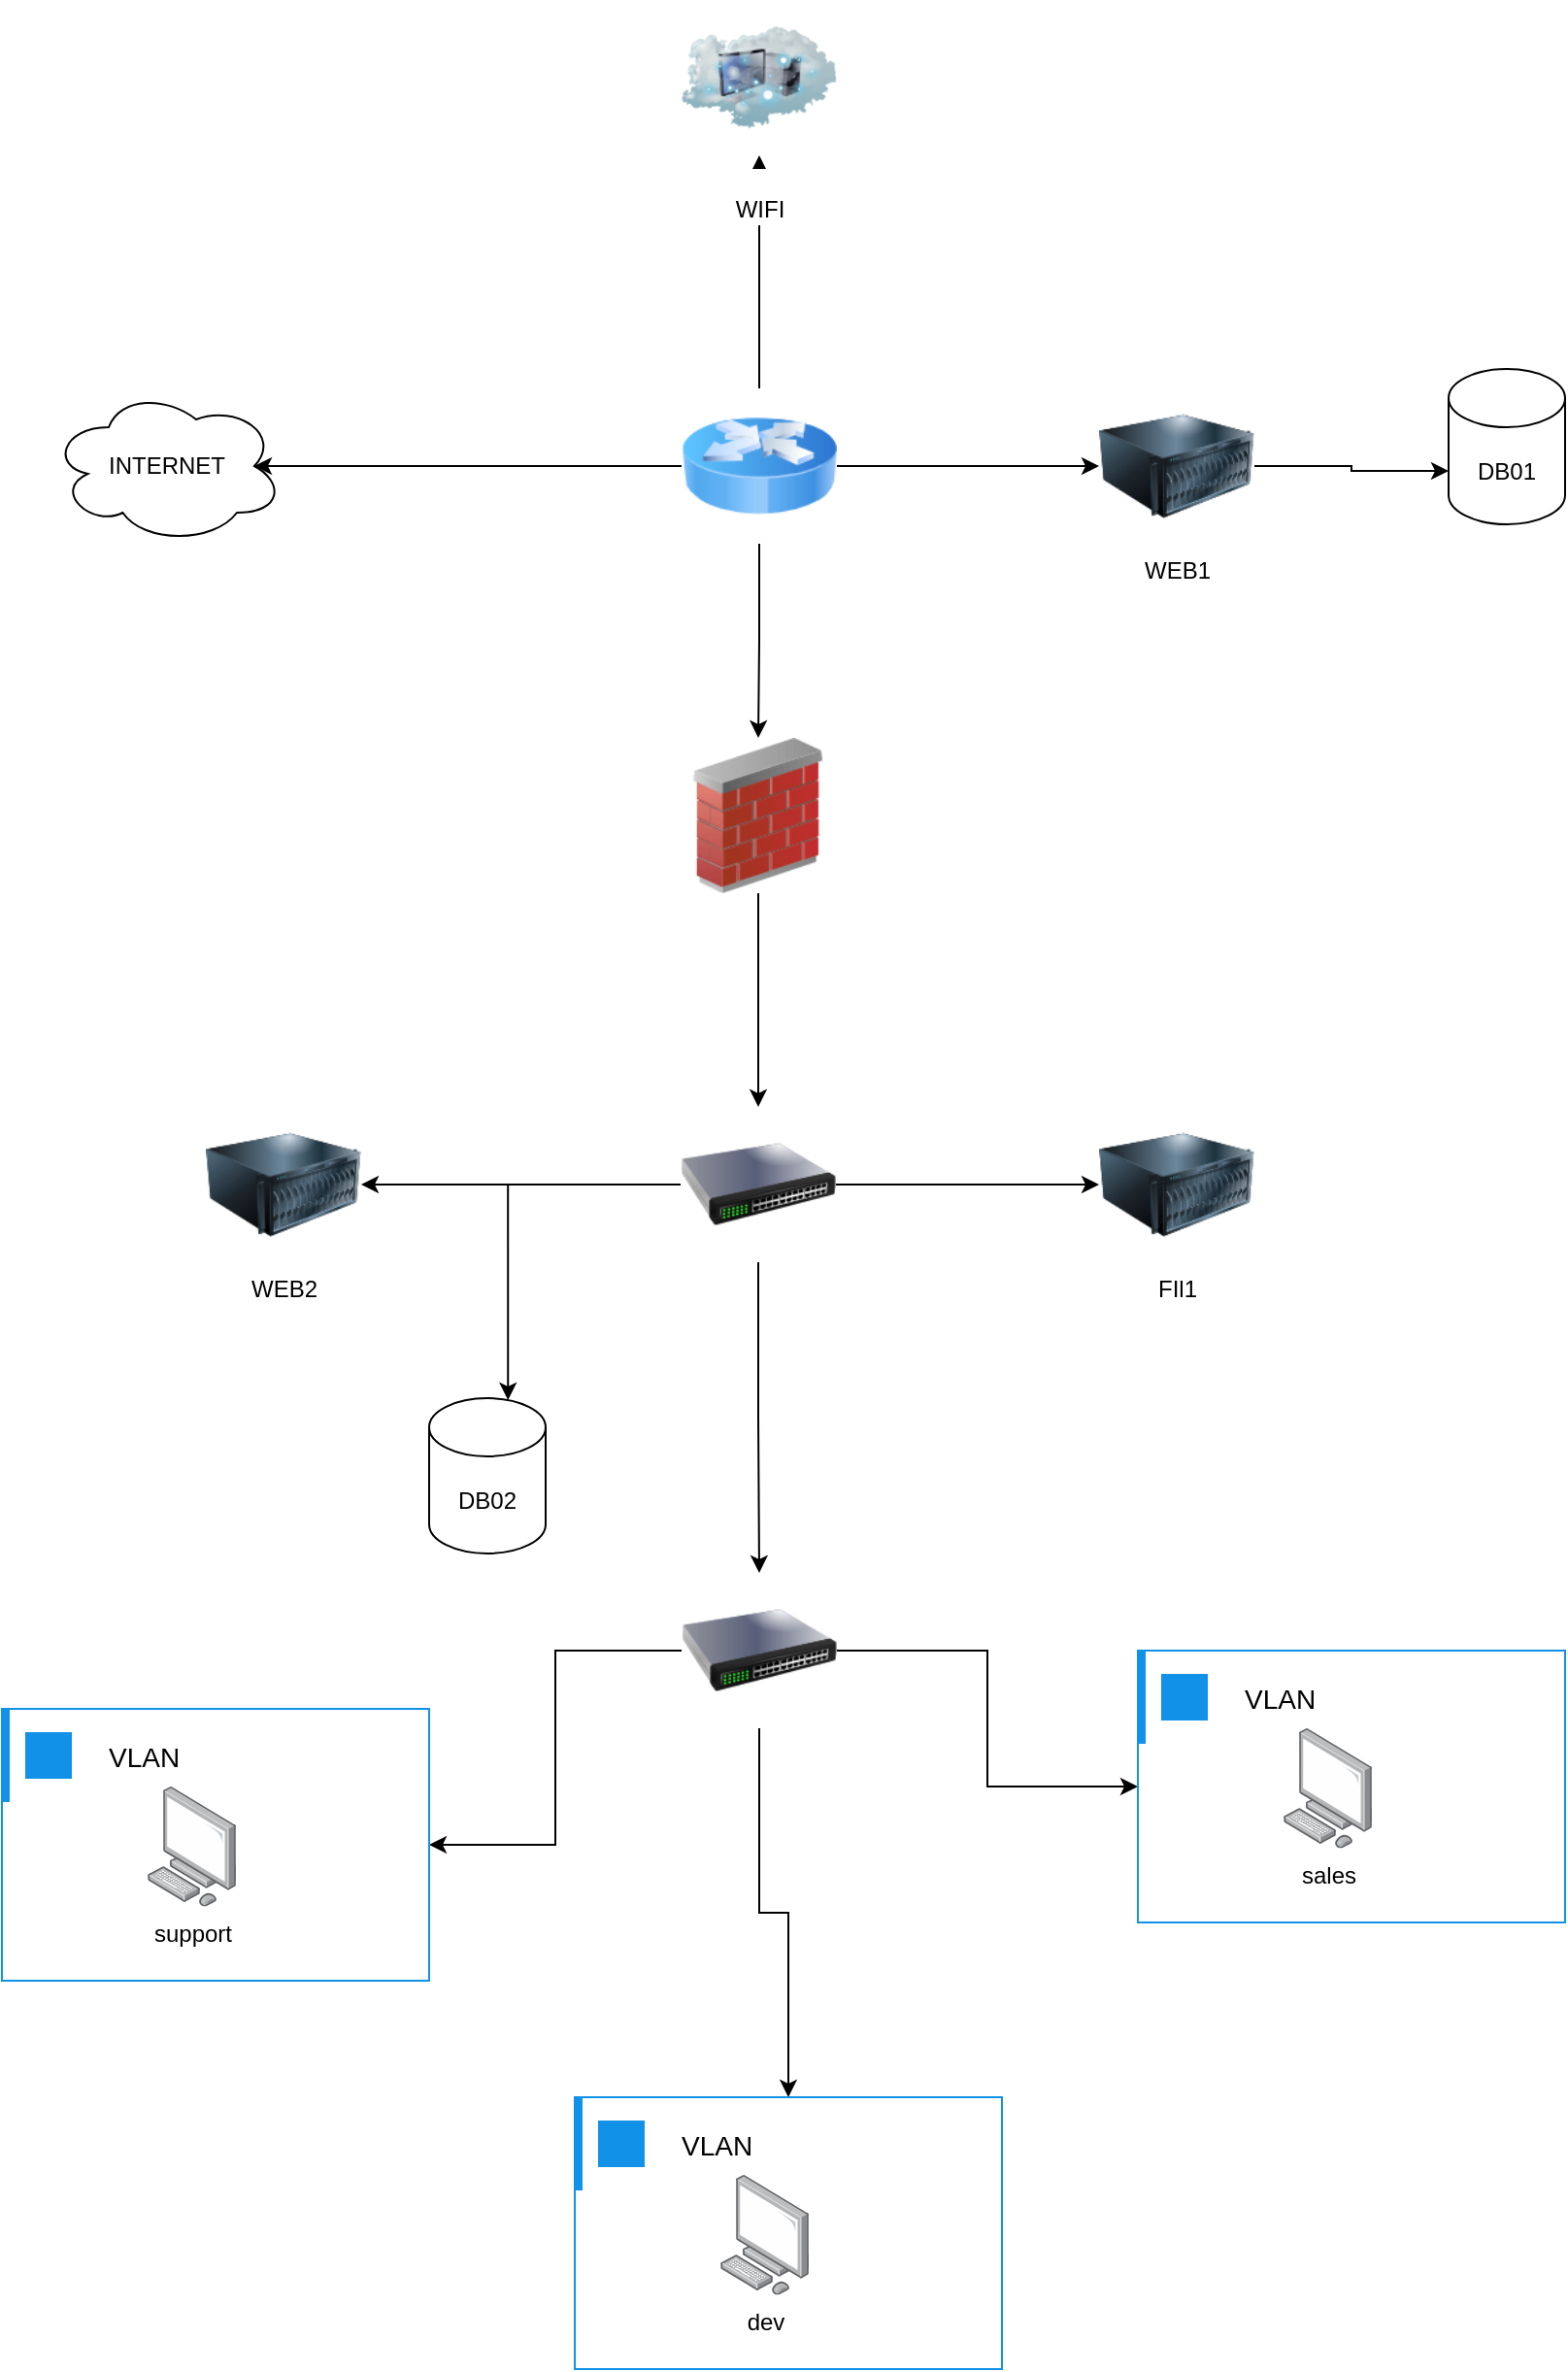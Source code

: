 <mxfile version="24.8.4">
  <diagram name="Page-1" id="W5QsQ4FjaL2E_FefEUa0">
    <mxGraphModel dx="1023" dy="1010" grid="1" gridSize="10" guides="1" tooltips="1" connect="1" arrows="1" fold="1" page="1" pageScale="1" pageWidth="850" pageHeight="1100" math="0" shadow="0">
      <root>
        <mxCell id="0" />
        <mxCell id="1" parent="0" />
        <mxCell id="5UTI0vKw4c0tkYNgeNON-4" value="INTERNET" style="ellipse;shape=cloud;whiteSpace=wrap;html=1;" vertex="1" parent="1">
          <mxGeometry x="230" y="220" width="120" height="80" as="geometry" />
        </mxCell>
        <mxCell id="5UTI0vKw4c0tkYNgeNON-11" value="DB01" style="shape=cylinder3;whiteSpace=wrap;html=1;boundedLbl=1;backgroundOutline=1;size=15;" vertex="1" parent="1">
          <mxGeometry x="950" y="210" width="60" height="80" as="geometry" />
        </mxCell>
        <mxCell id="5UTI0vKw4c0tkYNgeNON-26" style="edgeStyle=orthogonalEdgeStyle;rounded=0;orthogonalLoop=1;jettySize=auto;html=1;" edge="1" parent="1" source="5UTI0vKw4c0tkYNgeNON-16" target="5UTI0vKw4c0tkYNgeNON-25">
          <mxGeometry relative="1" as="geometry" />
        </mxCell>
        <mxCell id="5UTI0vKw4c0tkYNgeNON-16" value="" style="image;html=1;image=img/lib/clip_art/networking/Firewall_02_128x128.png" vertex="1" parent="1">
          <mxGeometry x="554.5" y="400" width="80" height="80" as="geometry" />
        </mxCell>
        <mxCell id="5UTI0vKw4c0tkYNgeNON-21" style="edgeStyle=orthogonalEdgeStyle;rounded=0;orthogonalLoop=1;jettySize=auto;html=1;" edge="1" parent="1" source="5UTI0vKw4c0tkYNgeNON-18" target="5UTI0vKw4c0tkYNgeNON-16">
          <mxGeometry relative="1" as="geometry" />
        </mxCell>
        <mxCell id="5UTI0vKw4c0tkYNgeNON-23" style="edgeStyle=orthogonalEdgeStyle;rounded=0;orthogonalLoop=1;jettySize=auto;html=1;" edge="1" parent="1" source="5UTI0vKw4c0tkYNgeNON-18" target="5UTI0vKw4c0tkYNgeNON-22">
          <mxGeometry relative="1" as="geometry" />
        </mxCell>
        <mxCell id="5UTI0vKw4c0tkYNgeNON-44" style="edgeStyle=orthogonalEdgeStyle;rounded=0;orthogonalLoop=1;jettySize=auto;html=1;entryX=0.5;entryY=1;entryDx=0;entryDy=0;" edge="1" parent="1" source="5UTI0vKw4c0tkYNgeNON-18" target="5UTI0vKw4c0tkYNgeNON-41">
          <mxGeometry relative="1" as="geometry" />
        </mxCell>
        <mxCell id="5UTI0vKw4c0tkYNgeNON-18" value="" style="image;html=1;image=img/lib/clip_art/networking/Router_Icon_128x128.png" vertex="1" parent="1">
          <mxGeometry x="555" y="220" width="80" height="80" as="geometry" />
        </mxCell>
        <mxCell id="5UTI0vKw4c0tkYNgeNON-20" style="edgeStyle=orthogonalEdgeStyle;rounded=0;orthogonalLoop=1;jettySize=auto;html=1;entryX=0.875;entryY=0.5;entryDx=0;entryDy=0;entryPerimeter=0;" edge="1" parent="1" source="5UTI0vKw4c0tkYNgeNON-18" target="5UTI0vKw4c0tkYNgeNON-4">
          <mxGeometry relative="1" as="geometry" />
        </mxCell>
        <mxCell id="5UTI0vKw4c0tkYNgeNON-22" value="WEB1" style="image;html=1;image=img/lib/clip_art/computers/Server_128x128.png" vertex="1" parent="1">
          <mxGeometry x="770" y="220" width="80" height="80" as="geometry" />
        </mxCell>
        <mxCell id="5UTI0vKw4c0tkYNgeNON-24" style="edgeStyle=orthogonalEdgeStyle;rounded=0;orthogonalLoop=1;jettySize=auto;html=1;entryX=0;entryY=0;entryDx=0;entryDy=52.5;entryPerimeter=0;" edge="1" parent="1" source="5UTI0vKw4c0tkYNgeNON-22" target="5UTI0vKw4c0tkYNgeNON-11">
          <mxGeometry relative="1" as="geometry" />
        </mxCell>
        <mxCell id="5UTI0vKw4c0tkYNgeNON-28" style="edgeStyle=orthogonalEdgeStyle;rounded=0;orthogonalLoop=1;jettySize=auto;html=1;" edge="1" parent="1" source="5UTI0vKw4c0tkYNgeNON-25" target="5UTI0vKw4c0tkYNgeNON-27">
          <mxGeometry relative="1" as="geometry" />
        </mxCell>
        <mxCell id="5UTI0vKw4c0tkYNgeNON-31" style="edgeStyle=orthogonalEdgeStyle;rounded=0;orthogonalLoop=1;jettySize=auto;html=1;" edge="1" parent="1" source="5UTI0vKw4c0tkYNgeNON-25" target="5UTI0vKw4c0tkYNgeNON-30">
          <mxGeometry relative="1" as="geometry" />
        </mxCell>
        <mxCell id="5UTI0vKw4c0tkYNgeNON-34" style="edgeStyle=orthogonalEdgeStyle;rounded=0;orthogonalLoop=1;jettySize=auto;html=1;entryX=0.5;entryY=0;entryDx=0;entryDy=0;" edge="1" parent="1" source="5UTI0vKw4c0tkYNgeNON-25" target="5UTI0vKw4c0tkYNgeNON-33">
          <mxGeometry relative="1" as="geometry" />
        </mxCell>
        <mxCell id="5UTI0vKw4c0tkYNgeNON-25" value="" style="image;html=1;image=img/lib/clip_art/networking/Switch_128x128.png" vertex="1" parent="1">
          <mxGeometry x="554.5" y="590" width="80" height="80" as="geometry" />
        </mxCell>
        <mxCell id="5UTI0vKw4c0tkYNgeNON-27" value="WEB2" style="image;html=1;image=img/lib/clip_art/computers/Server_128x128.png" vertex="1" parent="1">
          <mxGeometry x="310" y="590" width="80" height="80" as="geometry" />
        </mxCell>
        <mxCell id="5UTI0vKw4c0tkYNgeNON-29" value="DB02" style="shape=cylinder3;whiteSpace=wrap;html=1;boundedLbl=1;backgroundOutline=1;size=15;" vertex="1" parent="1">
          <mxGeometry x="425" y="740" width="60" height="80" as="geometry" />
        </mxCell>
        <mxCell id="5UTI0vKw4c0tkYNgeNON-30" value="FIl1" style="image;html=1;image=img/lib/clip_art/computers/Server_128x128.png" vertex="1" parent="1">
          <mxGeometry x="770" y="590" width="80" height="80" as="geometry" />
        </mxCell>
        <mxCell id="5UTI0vKw4c0tkYNgeNON-32" style="edgeStyle=orthogonalEdgeStyle;rounded=0;orthogonalLoop=1;jettySize=auto;html=1;entryX=0.677;entryY=0.012;entryDx=0;entryDy=0;entryPerimeter=0;" edge="1" parent="1" source="5UTI0vKw4c0tkYNgeNON-25" target="5UTI0vKw4c0tkYNgeNON-29">
          <mxGeometry relative="1" as="geometry" />
        </mxCell>
        <mxCell id="5UTI0vKw4c0tkYNgeNON-58" style="edgeStyle=orthogonalEdgeStyle;rounded=0;orthogonalLoop=1;jettySize=auto;html=1;entryX=1;entryY=0.5;entryDx=0;entryDy=0;" edge="1" parent="1" source="5UTI0vKw4c0tkYNgeNON-33" target="5UTI0vKw4c0tkYNgeNON-45">
          <mxGeometry relative="1" as="geometry" />
        </mxCell>
        <mxCell id="5UTI0vKw4c0tkYNgeNON-67" style="edgeStyle=orthogonalEdgeStyle;rounded=0;orthogonalLoop=1;jettySize=auto;html=1;entryX=0;entryY=0.5;entryDx=0;entryDy=0;" edge="1" parent="1" source="5UTI0vKw4c0tkYNgeNON-33" target="5UTI0vKw4c0tkYNgeNON-61">
          <mxGeometry relative="1" as="geometry" />
        </mxCell>
        <mxCell id="5UTI0vKw4c0tkYNgeNON-73" style="edgeStyle=orthogonalEdgeStyle;rounded=0;orthogonalLoop=1;jettySize=auto;html=1;entryX=0.5;entryY=0;entryDx=0;entryDy=0;" edge="1" parent="1" source="5UTI0vKw4c0tkYNgeNON-33" target="5UTI0vKw4c0tkYNgeNON-68">
          <mxGeometry relative="1" as="geometry" />
        </mxCell>
        <mxCell id="5UTI0vKw4c0tkYNgeNON-33" value="" style="image;html=1;image=img/lib/clip_art/networking/Switch_128x128.png" vertex="1" parent="1">
          <mxGeometry x="555" y="830" width="80" height="80" as="geometry" />
        </mxCell>
        <mxCell id="5UTI0vKw4c0tkYNgeNON-41" value="&lt;div&gt;&lt;br&gt;&lt;/div&gt;&lt;div&gt;WIFI&lt;/div&gt;" style="image;html=1;image=img/lib/clip_art/networking/Cloud_Computer_128x128.png" vertex="1" parent="1">
          <mxGeometry x="555" y="20" width="80" height="80" as="geometry" />
        </mxCell>
        <mxCell id="5UTI0vKw4c0tkYNgeNON-45" value="" style="container=1;collapsible=0;expand=0;recursiveResize=0;html=1;whiteSpace=wrap;image=;strokeColor=#1192E8;fillColor=none;strokeWidth=1" vertex="1" parent="1">
          <mxGeometry x="205" y="900" width="220" height="140" as="geometry" />
        </mxCell>
        <mxCell id="5UTI0vKw4c0tkYNgeNON-46" value="VLAN" style="shape=rect;fillColor=none;aspect=fixed;resizable=0;labelPosition=right;verticalLabelPosition=middle;align=left;verticalAlign=middle;strokeColor=none;part=1;spacingLeft=5;fontSize=14;" vertex="1" parent="5UTI0vKw4c0tkYNgeNON-45">
          <mxGeometry width="48" height="48" relative="1" as="geometry" />
        </mxCell>
        <mxCell id="5UTI0vKw4c0tkYNgeNON-47" value="" style="fillColor=#1192E8;shape=mxgraph.ibm_cloud.vlan;strokeColor=none;dashed=0;outlineConnect=0;html=1;labelPosition=center;verticalLabelPosition=bottom;verticalAlign=top;part=1;movable=0;resizable=0;rotatable=0;" vertex="1" parent="5UTI0vKw4c0tkYNgeNON-46">
          <mxGeometry width="24" height="24" relative="1" as="geometry">
            <mxPoint x="12" y="12" as="offset" />
          </mxGeometry>
        </mxCell>
        <mxCell id="5UTI0vKw4c0tkYNgeNON-48" value="" style="shape=rect;fillColor=#1192E8;aspect=fixed;resizable=0;labelPosition=right;verticalLabelPosition=middle;align=left;verticalAlign=middle;strokeColor=none;part=1;spacingLeft=5;fontSize=14;" vertex="1" parent="5UTI0vKw4c0tkYNgeNON-45">
          <mxGeometry width="4" height="48" relative="1" as="geometry" />
        </mxCell>
        <mxCell id="5UTI0vKw4c0tkYNgeNON-37" value="support" style="image;points=[];aspect=fixed;html=1;align=center;shadow=0;dashed=0;image=img/lib/allied_telesis/computer_and_terminals/Personal_Computer.svg;" vertex="1" parent="5UTI0vKw4c0tkYNgeNON-45">
          <mxGeometry x="75" y="40" width="45.6" height="61.8" as="geometry" />
        </mxCell>
        <mxCell id="5UTI0vKw4c0tkYNgeNON-61" value="" style="container=1;collapsible=0;expand=0;recursiveResize=0;html=1;whiteSpace=wrap;image=;strokeColor=#1192E8;fillColor=none;strokeWidth=1" vertex="1" parent="1">
          <mxGeometry x="790" y="870" width="220" height="140" as="geometry" />
        </mxCell>
        <mxCell id="5UTI0vKw4c0tkYNgeNON-62" value="VLAN" style="shape=rect;fillColor=none;aspect=fixed;resizable=0;labelPosition=right;verticalLabelPosition=middle;align=left;verticalAlign=middle;strokeColor=none;part=1;spacingLeft=5;fontSize=14;" vertex="1" parent="5UTI0vKw4c0tkYNgeNON-61">
          <mxGeometry width="48" height="48" relative="1" as="geometry" />
        </mxCell>
        <mxCell id="5UTI0vKw4c0tkYNgeNON-63" value="" style="fillColor=#1192E8;shape=mxgraph.ibm_cloud.vlan;strokeColor=none;dashed=0;outlineConnect=0;html=1;labelPosition=center;verticalLabelPosition=bottom;verticalAlign=top;part=1;movable=0;resizable=0;rotatable=0;" vertex="1" parent="5UTI0vKw4c0tkYNgeNON-62">
          <mxGeometry width="24" height="24" relative="1" as="geometry">
            <mxPoint x="12" y="12" as="offset" />
          </mxGeometry>
        </mxCell>
        <mxCell id="5UTI0vKw4c0tkYNgeNON-64" value="" style="shape=rect;fillColor=#1192E8;aspect=fixed;resizable=0;labelPosition=right;verticalLabelPosition=middle;align=left;verticalAlign=middle;strokeColor=none;part=1;spacingLeft=5;fontSize=14;" vertex="1" parent="5UTI0vKw4c0tkYNgeNON-61">
          <mxGeometry width="4" height="48" relative="1" as="geometry" />
        </mxCell>
        <mxCell id="5UTI0vKw4c0tkYNgeNON-65" value="sales" style="image;points=[];aspect=fixed;html=1;align=center;shadow=0;dashed=0;image=img/lib/allied_telesis/computer_and_terminals/Personal_Computer.svg;" vertex="1" parent="5UTI0vKw4c0tkYNgeNON-61">
          <mxGeometry x="75" y="40" width="45.6" height="61.8" as="geometry" />
        </mxCell>
        <mxCell id="5UTI0vKw4c0tkYNgeNON-68" value="" style="container=1;collapsible=0;expand=0;recursiveResize=0;html=1;whiteSpace=wrap;image=;strokeColor=#1192E8;fillColor=none;strokeWidth=1" vertex="1" parent="1">
          <mxGeometry x="500" y="1100" width="220" height="140" as="geometry" />
        </mxCell>
        <mxCell id="5UTI0vKw4c0tkYNgeNON-69" value="VLAN" style="shape=rect;fillColor=none;aspect=fixed;resizable=0;labelPosition=right;verticalLabelPosition=middle;align=left;verticalAlign=middle;strokeColor=none;part=1;spacingLeft=5;fontSize=14;" vertex="1" parent="5UTI0vKw4c0tkYNgeNON-68">
          <mxGeometry width="48" height="48" relative="1" as="geometry" />
        </mxCell>
        <mxCell id="5UTI0vKw4c0tkYNgeNON-70" value="" style="fillColor=#1192E8;shape=mxgraph.ibm_cloud.vlan;strokeColor=none;dashed=0;outlineConnect=0;html=1;labelPosition=center;verticalLabelPosition=bottom;verticalAlign=top;part=1;movable=0;resizable=0;rotatable=0;" vertex="1" parent="5UTI0vKw4c0tkYNgeNON-69">
          <mxGeometry width="24" height="24" relative="1" as="geometry">
            <mxPoint x="12" y="12" as="offset" />
          </mxGeometry>
        </mxCell>
        <mxCell id="5UTI0vKw4c0tkYNgeNON-71" value="" style="shape=rect;fillColor=#1192E8;aspect=fixed;resizable=0;labelPosition=right;verticalLabelPosition=middle;align=left;verticalAlign=middle;strokeColor=none;part=1;spacingLeft=5;fontSize=14;" vertex="1" parent="5UTI0vKw4c0tkYNgeNON-68">
          <mxGeometry width="4" height="48" relative="1" as="geometry" />
        </mxCell>
        <mxCell id="5UTI0vKw4c0tkYNgeNON-72" value="dev" style="image;points=[];aspect=fixed;html=1;align=center;shadow=0;dashed=0;image=img/lib/allied_telesis/computer_and_terminals/Personal_Computer.svg;" vertex="1" parent="5UTI0vKw4c0tkYNgeNON-68">
          <mxGeometry x="75" y="40" width="45.6" height="61.8" as="geometry" />
        </mxCell>
      </root>
    </mxGraphModel>
  </diagram>
</mxfile>

